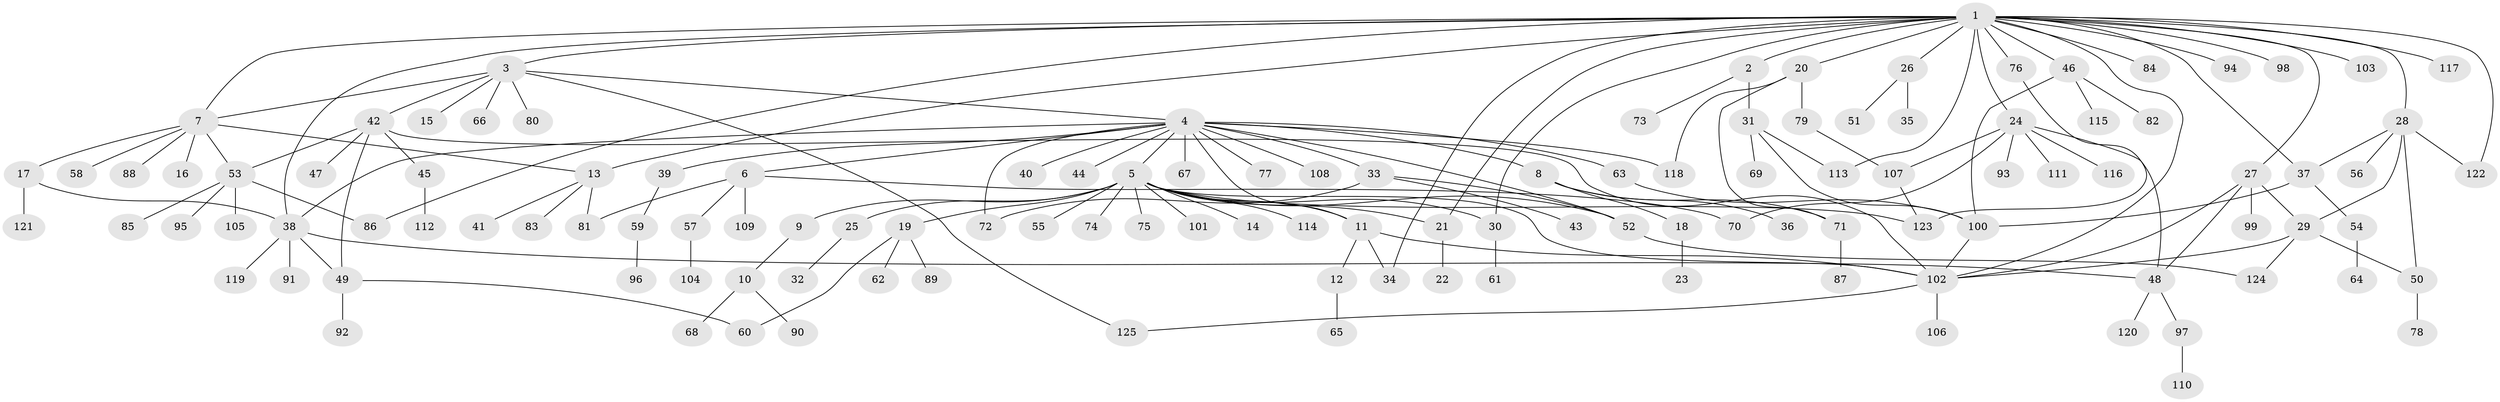 // Generated by graph-tools (version 1.1) at 2025/47/03/09/25 04:47:56]
// undirected, 125 vertices, 164 edges
graph export_dot {
graph [start="1"]
  node [color=gray90,style=filled];
  1;
  2;
  3;
  4;
  5;
  6;
  7;
  8;
  9;
  10;
  11;
  12;
  13;
  14;
  15;
  16;
  17;
  18;
  19;
  20;
  21;
  22;
  23;
  24;
  25;
  26;
  27;
  28;
  29;
  30;
  31;
  32;
  33;
  34;
  35;
  36;
  37;
  38;
  39;
  40;
  41;
  42;
  43;
  44;
  45;
  46;
  47;
  48;
  49;
  50;
  51;
  52;
  53;
  54;
  55;
  56;
  57;
  58;
  59;
  60;
  61;
  62;
  63;
  64;
  65;
  66;
  67;
  68;
  69;
  70;
  71;
  72;
  73;
  74;
  75;
  76;
  77;
  78;
  79;
  80;
  81;
  82;
  83;
  84;
  85;
  86;
  87;
  88;
  89;
  90;
  91;
  92;
  93;
  94;
  95;
  96;
  97;
  98;
  99;
  100;
  101;
  102;
  103;
  104;
  105;
  106;
  107;
  108;
  109;
  110;
  111;
  112;
  113;
  114;
  115;
  116;
  117;
  118;
  119;
  120;
  121;
  122;
  123;
  124;
  125;
  1 -- 2;
  1 -- 3;
  1 -- 7;
  1 -- 13;
  1 -- 20;
  1 -- 21;
  1 -- 24;
  1 -- 26;
  1 -- 27;
  1 -- 28;
  1 -- 30;
  1 -- 34;
  1 -- 37;
  1 -- 38;
  1 -- 46;
  1 -- 76;
  1 -- 84;
  1 -- 86;
  1 -- 94;
  1 -- 98;
  1 -- 102;
  1 -- 103;
  1 -- 113;
  1 -- 117;
  1 -- 122;
  2 -- 31;
  2 -- 73;
  3 -- 4;
  3 -- 7;
  3 -- 15;
  3 -- 42;
  3 -- 66;
  3 -- 80;
  3 -- 125;
  4 -- 5;
  4 -- 6;
  4 -- 8;
  4 -- 11;
  4 -- 33;
  4 -- 38;
  4 -- 39;
  4 -- 40;
  4 -- 44;
  4 -- 52;
  4 -- 63;
  4 -- 67;
  4 -- 72;
  4 -- 77;
  4 -- 108;
  4 -- 118;
  5 -- 9;
  5 -- 11;
  5 -- 14;
  5 -- 19;
  5 -- 21;
  5 -- 25;
  5 -- 30;
  5 -- 52;
  5 -- 55;
  5 -- 74;
  5 -- 75;
  5 -- 101;
  5 -- 102;
  5 -- 114;
  5 -- 123;
  6 -- 57;
  6 -- 70;
  6 -- 81;
  6 -- 109;
  7 -- 13;
  7 -- 16;
  7 -- 17;
  7 -- 53;
  7 -- 58;
  7 -- 88;
  8 -- 18;
  8 -- 36;
  8 -- 71;
  9 -- 10;
  10 -- 68;
  10 -- 90;
  11 -- 12;
  11 -- 34;
  11 -- 102;
  12 -- 65;
  13 -- 41;
  13 -- 81;
  13 -- 83;
  17 -- 38;
  17 -- 121;
  18 -- 23;
  19 -- 60;
  19 -- 62;
  19 -- 89;
  20 -- 71;
  20 -- 79;
  20 -- 118;
  21 -- 22;
  24 -- 48;
  24 -- 70;
  24 -- 93;
  24 -- 107;
  24 -- 111;
  24 -- 116;
  25 -- 32;
  26 -- 35;
  26 -- 51;
  27 -- 29;
  27 -- 48;
  27 -- 99;
  27 -- 102;
  28 -- 29;
  28 -- 37;
  28 -- 50;
  28 -- 56;
  28 -- 122;
  29 -- 50;
  29 -- 102;
  29 -- 124;
  30 -- 61;
  31 -- 69;
  31 -- 100;
  31 -- 113;
  33 -- 43;
  33 -- 52;
  33 -- 72;
  37 -- 54;
  37 -- 100;
  38 -- 48;
  38 -- 49;
  38 -- 91;
  38 -- 119;
  39 -- 59;
  42 -- 45;
  42 -- 47;
  42 -- 49;
  42 -- 53;
  42 -- 102;
  45 -- 112;
  46 -- 82;
  46 -- 100;
  46 -- 115;
  48 -- 97;
  48 -- 120;
  49 -- 60;
  49 -- 92;
  50 -- 78;
  52 -- 124;
  53 -- 85;
  53 -- 86;
  53 -- 95;
  53 -- 105;
  54 -- 64;
  57 -- 104;
  59 -- 96;
  63 -- 100;
  71 -- 87;
  76 -- 123;
  79 -- 107;
  97 -- 110;
  100 -- 102;
  102 -- 106;
  102 -- 125;
  107 -- 123;
}
